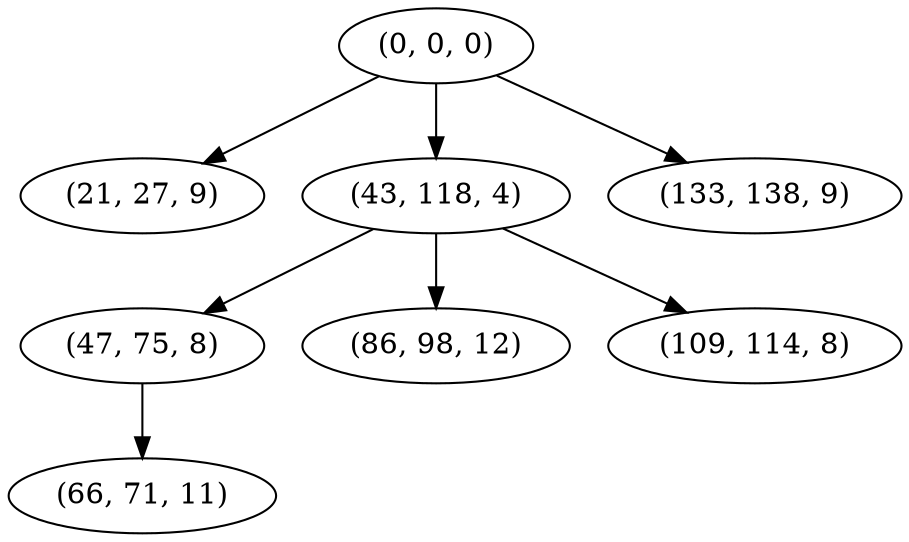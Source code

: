 digraph tree {
    "(0, 0, 0)";
    "(21, 27, 9)";
    "(43, 118, 4)";
    "(47, 75, 8)";
    "(66, 71, 11)";
    "(86, 98, 12)";
    "(109, 114, 8)";
    "(133, 138, 9)";
    "(0, 0, 0)" -> "(21, 27, 9)";
    "(0, 0, 0)" -> "(43, 118, 4)";
    "(0, 0, 0)" -> "(133, 138, 9)";
    "(43, 118, 4)" -> "(47, 75, 8)";
    "(43, 118, 4)" -> "(86, 98, 12)";
    "(43, 118, 4)" -> "(109, 114, 8)";
    "(47, 75, 8)" -> "(66, 71, 11)";
}
